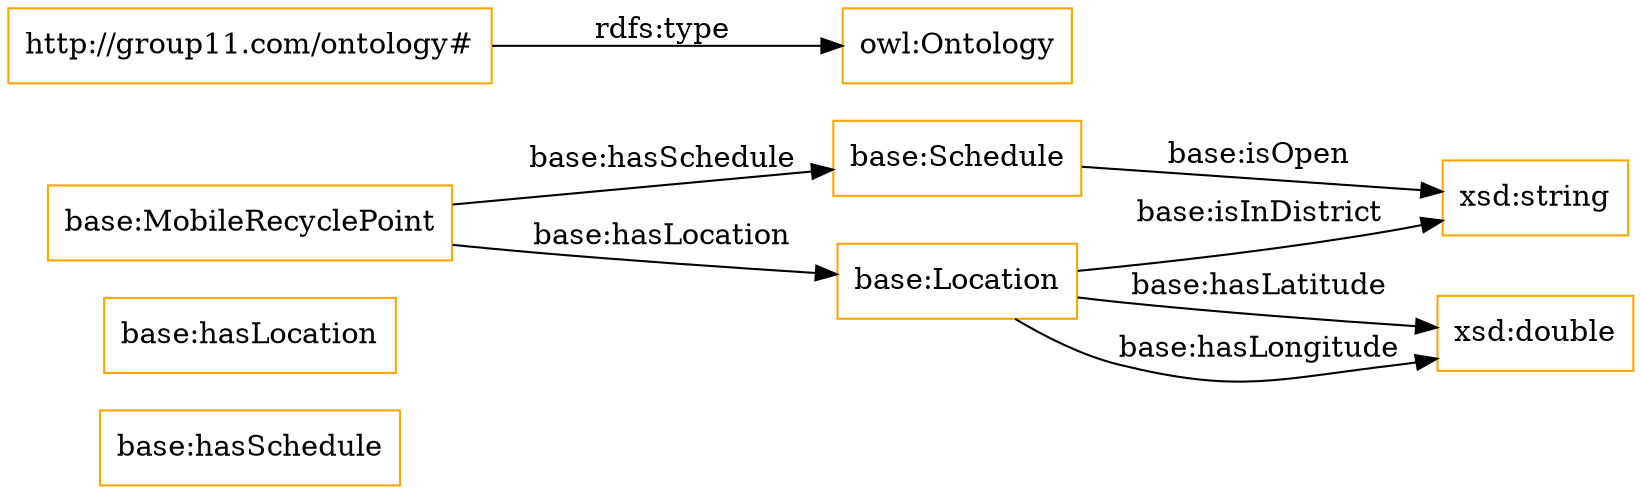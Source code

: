 digraph ar2dtool_diagram { 
rankdir=LR;
size="1501"
node [shape = rectangle, color="orange"]; "base:hasSchedule" "base:hasLocation" "base:Schedule" "base:MobileRecyclePoint" "base:Location" ; /*classes style*/
	"http://group11.com/ontology#" -> "owl:Ontology" [ label = "rdfs:type" ];
	"base:Location" -> "xsd:string" [ label = "base:isInDistrict" ];
	"base:Location" -> "xsd:double" [ label = "base:hasLatitude" ];
	"base:Schedule" -> "xsd:string" [ label = "base:isOpen" ];
	"base:MobileRecyclePoint" -> "base:Location" [ label = "base:hasLocation" ];
	"base:MobileRecyclePoint" -> "base:Schedule" [ label = "base:hasSchedule" ];
	"base:Location" -> "xsd:double" [ label = "base:hasLongitude" ];

}
